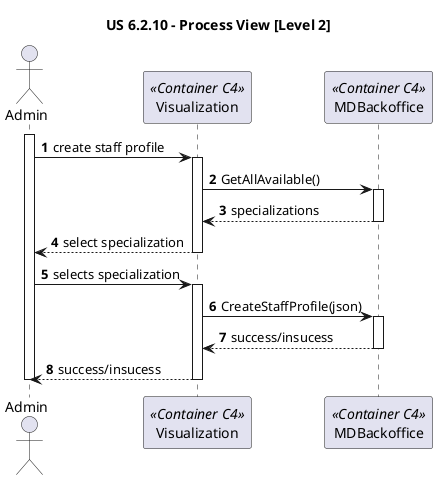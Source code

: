 @startuml

title "US 6.2.10 - Process View [Level 2]"

autonumber

actor Admin as ADM
participant "Visualization" as VIS <<Container C4>>
participant "MDBackoffice" as SYS <<Container C4>>

activate ADM
ADM -> VIS : create staff profile
activate VIS

VIS -> SYS : GetAllAvailable()
activate SYS

SYS --> VIS: specializations
deactivate SYS

VIS --> ADM: select specialization
deactivate VIS

ADM -> VIS: selects specialization
activate VIS

VIS -> SYS : CreateStaffProfile(json)
activate SYS

SYS --> VIS: success/insucess
deactivate SYS

VIS --> ADM : success/insucess
deactivate VIS
deactivate ADM

@enduml